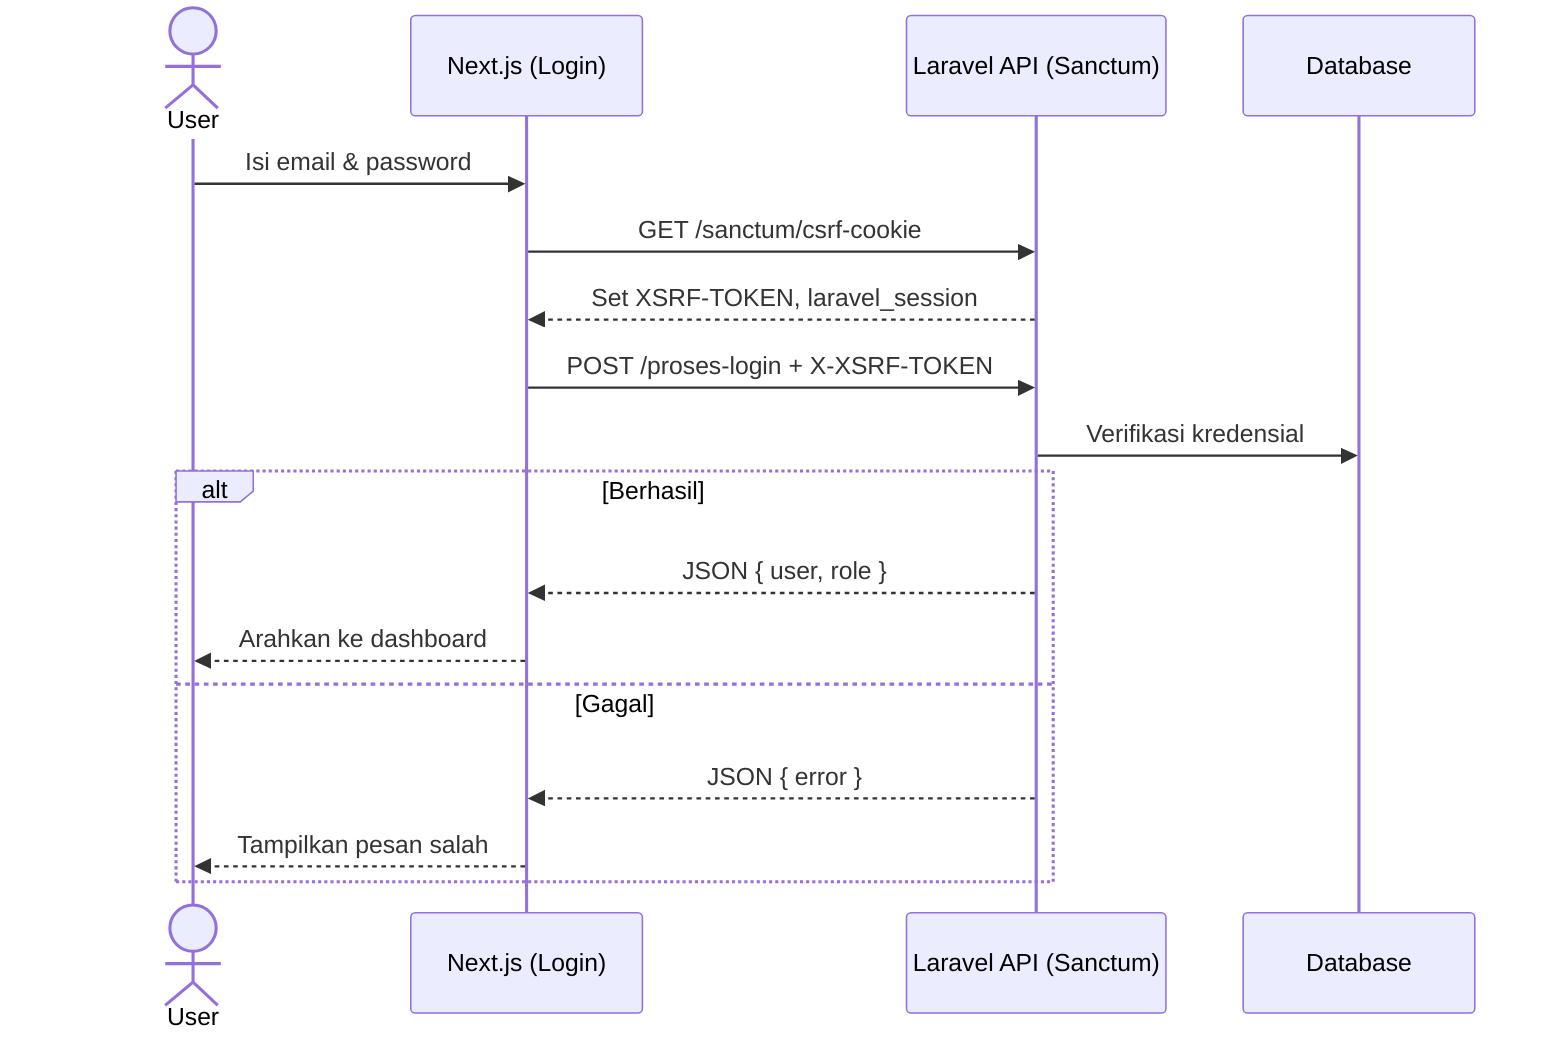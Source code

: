 sequenceDiagram
    actor User
    participant FE as Next.js (Login)
    participant API as Laravel API (Sanctum)
    participant DB as Database

    User->>FE: Isi email & password
    FE->>API: GET /sanctum/csrf-cookie
    API-->>FE: Set XSRF-TOKEN, laravel_session

    FE->>API: POST /proses-login + X-XSRF-TOKEN
    API->>DB: Verifikasi kredensial
    alt Berhasil
        API-->>FE: JSON { user, role }
        FE-->>User: Arahkan ke dashboard
    else Gagal
        API-->>FE: JSON { error }
        FE-->>User: Tampilkan pesan salah
    end